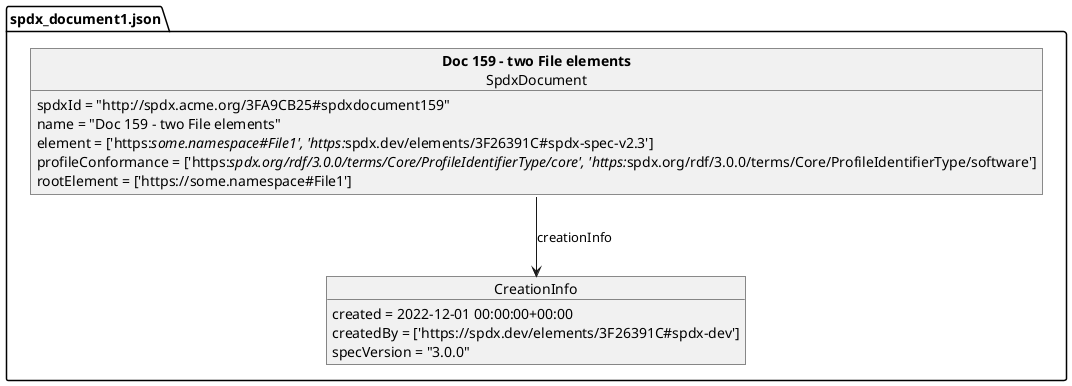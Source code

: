 @startuml
Package "spdx_document1.json" as 3e6a83c1235e596f88f4f73352540ae4 {
object "<b>Doc 159 - two File elements</b>\nSpdxDocument" as 3e6a83c1235e596f88f4f73352540ae4_o1
object "CreationInfo" as 3e6a83c1235e596f88f4f73352540ae4_o2
}
3e6a83c1235e596f88f4f73352540ae4_o1 : spdxId = "http://spdx.acme.org/3FA9CB25#spdxdocument159"
3e6a83c1235e596f88f4f73352540ae4_o2 : created = 2022-12-01 00:00:00+00:00
3e6a83c1235e596f88f4f73352540ae4_o2 : createdBy = ['https://spdx.dev/elements/3F26391C#spdx-dev']
3e6a83c1235e596f88f4f73352540ae4_o2 : specVersion = "3.0.0"
3e6a83c1235e596f88f4f73352540ae4_o1::creationInfo --> 3e6a83c1235e596f88f4f73352540ae4_o2 : creationInfo
3e6a83c1235e596f88f4f73352540ae4_o1 : name = "Doc 159 - two File elements"
3e6a83c1235e596f88f4f73352540ae4_o1 : element = ['https://some.namespace#File1', 'https://spdx.dev/elements/3F26391C#spdx-spec-v2.3']
3e6a83c1235e596f88f4f73352540ae4_o1 : profileConformance = ['https://spdx.org/rdf/3.0.0/terms/Core/ProfileIdentifierType/core', 'https://spdx.org/rdf/3.0.0/terms/Core/ProfileIdentifierType/software']
3e6a83c1235e596f88f4f73352540ae4_o1 : rootElement = ['https://some.namespace#File1']
@enduml
